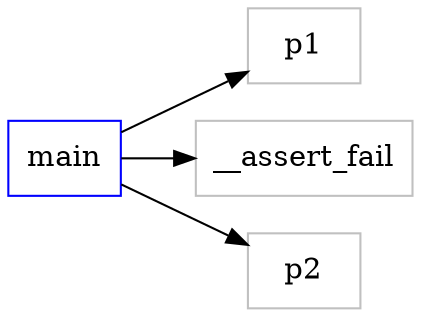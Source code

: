digraph functioncalls {
rankdir=LR;

main [shape="box", color=blue];
p1 [shape="box", color=grey];
main -> p1;
__assert_fail [shape="box", color=grey];
main -> __assert_fail;
p2 [shape="box", color=grey];
main -> p2;
}
